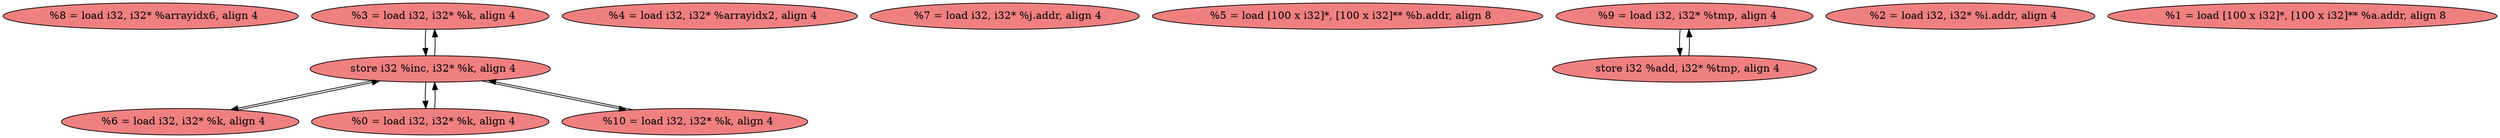 
digraph G {


node97 [fillcolor=lightcoral,label="  %8 = load i32, i32* %arrayidx6, align 4",shape=ellipse,style=filled ]
node96 [fillcolor=lightcoral,label="  %3 = load i32, i32* %k, align 4",shape=ellipse,style=filled ]
node99 [fillcolor=lightcoral,label="  %4 = load i32, i32* %arrayidx2, align 4",shape=ellipse,style=filled ]
node98 [fillcolor=lightcoral,label="  %6 = load i32, i32* %k, align 4",shape=ellipse,style=filled ]
node95 [fillcolor=lightcoral,label="  %0 = load i32, i32* %k, align 4",shape=ellipse,style=filled ]
node94 [fillcolor=lightcoral,label="  %7 = load i32, i32* %j.addr, align 4",shape=ellipse,style=filled ]
node89 [fillcolor=lightcoral,label="  %10 = load i32, i32* %k, align 4",shape=ellipse,style=filled ]
node100 [fillcolor=lightcoral,label="  %5 = load [100 x i32]*, [100 x i32]** %b.addr, align 8",shape=ellipse,style=filled ]
node91 [fillcolor=lightcoral,label="  %9 = load i32, i32* %tmp, align 4",shape=ellipse,style=filled ]
node88 [fillcolor=lightcoral,label="  store i32 %inc, i32* %k, align 4",shape=ellipse,style=filled ]
node90 [fillcolor=lightcoral,label="  store i32 %add, i32* %tmp, align 4",shape=ellipse,style=filled ]
node93 [fillcolor=lightcoral,label="  %2 = load i32, i32* %i.addr, align 4",shape=ellipse,style=filled ]
node92 [fillcolor=lightcoral,label="  %1 = load [100 x i32]*, [100 x i32]** %a.addr, align 8",shape=ellipse,style=filled ]

node91->node90 [ ]
node88->node98 [ ]
node98->node88 [ ]
node88->node95 [ ]
node89->node88 [ ]
node90->node91 [ ]
node95->node88 [ ]
node88->node89 [ ]
node88->node96 [ ]
node96->node88 [ ]


}
